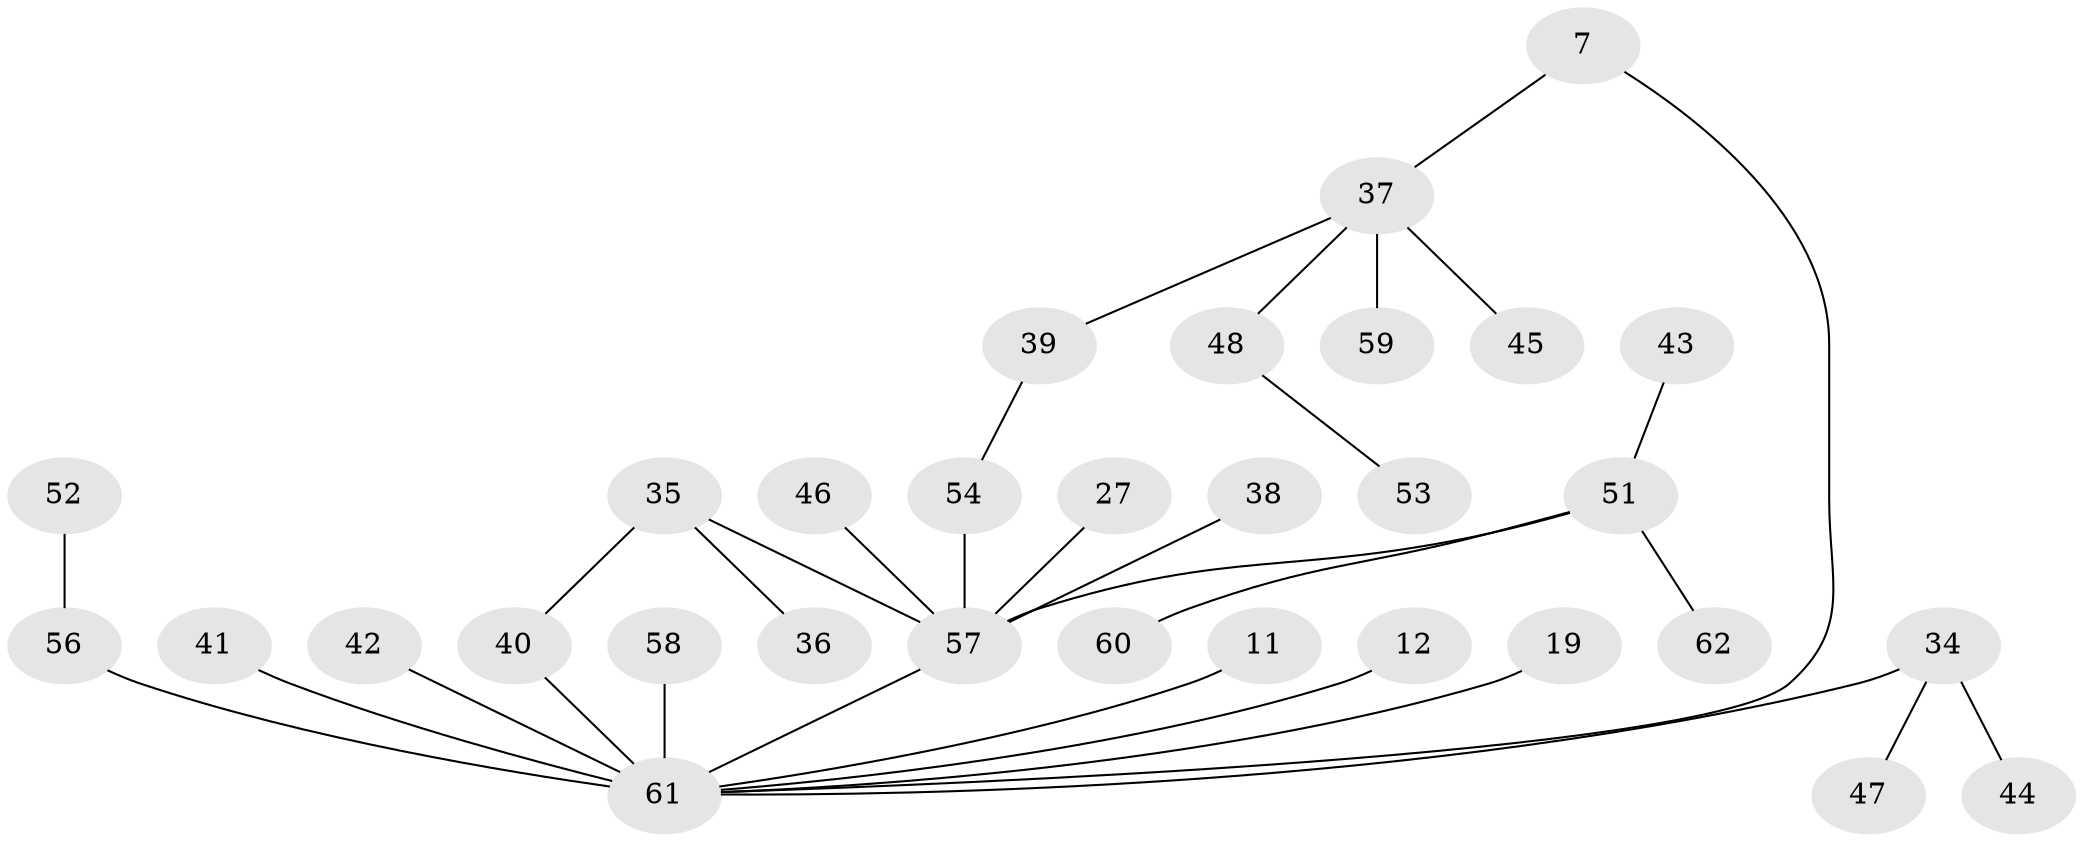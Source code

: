 // original degree distribution, {5: 0.08064516129032258, 4: 0.08064516129032258, 3: 0.1935483870967742, 2: 0.24193548387096775, 1: 0.4032258064516129}
// Generated by graph-tools (version 1.1) at 2025/41/03/09/25 04:41:05]
// undirected, 31 vertices, 32 edges
graph export_dot {
graph [start="1"]
  node [color=gray90,style=filled];
  7;
  11;
  12;
  19;
  27;
  34 [super="+23+28"];
  35 [super="+8"];
  36;
  37 [super="+30"];
  38;
  39;
  40 [super="+3"];
  41;
  42;
  43;
  44;
  45;
  46;
  47;
  48;
  51 [super="+33"];
  52;
  53;
  54;
  56 [super="+49"];
  57 [super="+20+32+24+31+55"];
  58 [super="+25"];
  59;
  60;
  61 [super="+6+50"];
  62;
  7 -- 37;
  7 -- 61;
  11 -- 61;
  12 -- 61;
  19 -- 61;
  27 -- 57;
  34 -- 61;
  34 -- 44;
  34 -- 47;
  35 -- 40;
  35 -- 36;
  35 -- 57;
  37 -- 39;
  37 -- 48;
  37 -- 59 [weight=2];
  37 -- 45;
  38 -- 57;
  39 -- 54;
  40 -- 61 [weight=4];
  41 -- 61;
  42 -- 61;
  43 -- 51;
  46 -- 57;
  48 -- 53;
  51 -- 60;
  51 -- 62;
  51 -- 57;
  52 -- 56;
  54 -- 57;
  56 -- 61;
  57 -- 61 [weight=2];
  58 -- 61;
}
